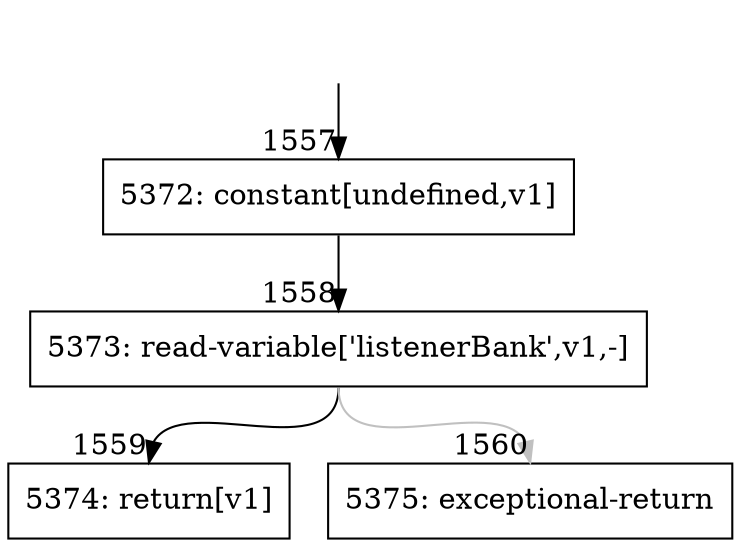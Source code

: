 digraph {
rankdir="TD"
BB_entry105[shape=none,label=""];
BB_entry105 -> BB1557 [tailport=s, headport=n, headlabel="    1557"]
BB1557 [shape=record label="{5372: constant[undefined,v1]}" ] 
BB1557 -> BB1558 [tailport=s, headport=n, headlabel="      1558"]
BB1558 [shape=record label="{5373: read-variable['listenerBank',v1,-]}" ] 
BB1558 -> BB1559 [tailport=s, headport=n, headlabel="      1559"]
BB1558 -> BB1560 [tailport=s, headport=n, color=gray, headlabel="      1560"]
BB1559 [shape=record label="{5374: return[v1]}" ] 
BB1560 [shape=record label="{5375: exceptional-return}" ] 
//#$~ 2902
}

